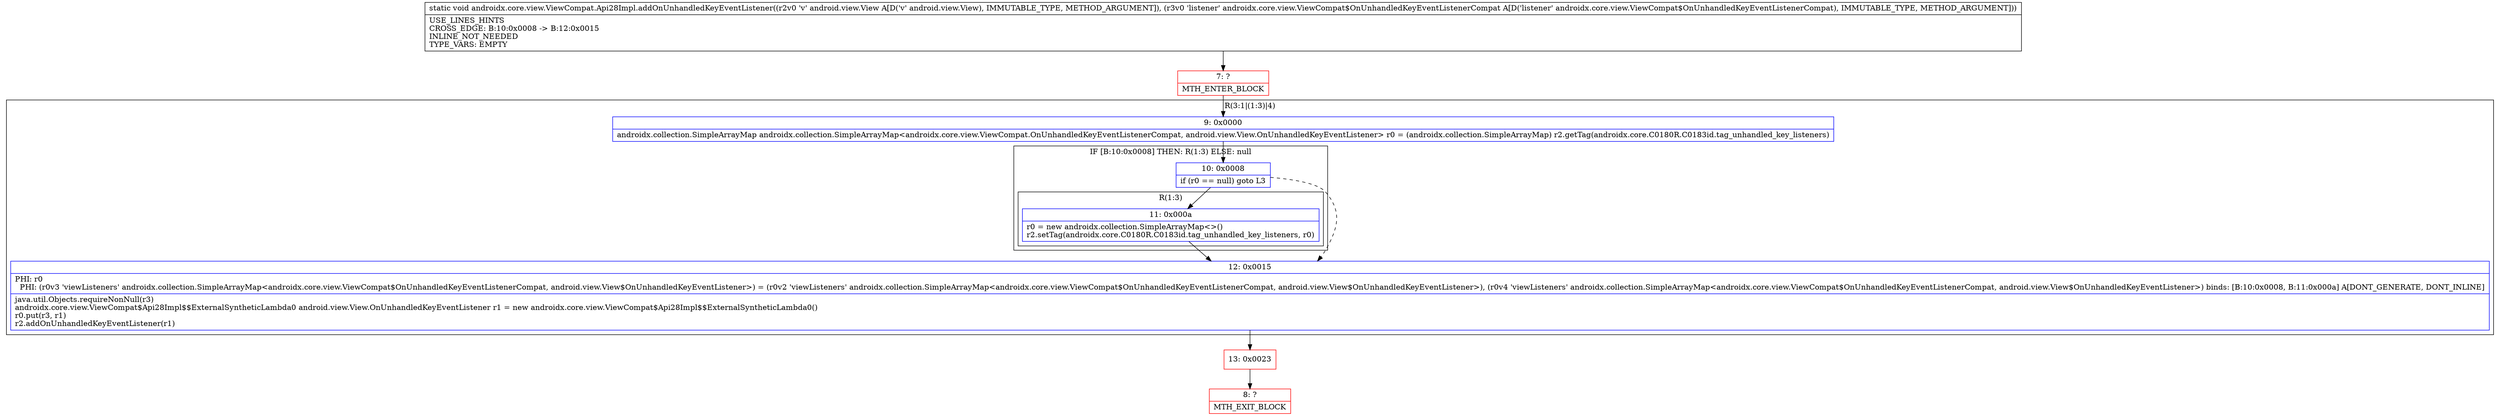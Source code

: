 digraph "CFG forandroidx.core.view.ViewCompat.Api28Impl.addOnUnhandledKeyEventListener(Landroid\/view\/View;Landroidx\/core\/view\/ViewCompat$OnUnhandledKeyEventListenerCompat;)V" {
subgraph cluster_Region_255183475 {
label = "R(3:1|(1:3)|4)";
node [shape=record,color=blue];
Node_9 [shape=record,label="{9\:\ 0x0000|androidx.collection.SimpleArrayMap androidx.collection.SimpleArrayMap\<androidx.core.view.ViewCompat.OnUnhandledKeyEventListenerCompat, android.view.View.OnUnhandledKeyEventListener\> r0 = (androidx.collection.SimpleArrayMap) r2.getTag(androidx.core.C0180R.C0183id.tag_unhandled_key_listeners)\l}"];
subgraph cluster_IfRegion_786074206 {
label = "IF [B:10:0x0008] THEN: R(1:3) ELSE: null";
node [shape=record,color=blue];
Node_10 [shape=record,label="{10\:\ 0x0008|if (r0 == null) goto L3\l}"];
subgraph cluster_Region_1013672878 {
label = "R(1:3)";
node [shape=record,color=blue];
Node_11 [shape=record,label="{11\:\ 0x000a|r0 = new androidx.collection.SimpleArrayMap\<\>()\lr2.setTag(androidx.core.C0180R.C0183id.tag_unhandled_key_listeners, r0)\l}"];
}
}
Node_12 [shape=record,label="{12\:\ 0x0015|PHI: r0 \l  PHI: (r0v3 'viewListeners' androidx.collection.SimpleArrayMap\<androidx.core.view.ViewCompat$OnUnhandledKeyEventListenerCompat, android.view.View$OnUnhandledKeyEventListener\>) = (r0v2 'viewListeners' androidx.collection.SimpleArrayMap\<androidx.core.view.ViewCompat$OnUnhandledKeyEventListenerCompat, android.view.View$OnUnhandledKeyEventListener\>), (r0v4 'viewListeners' androidx.collection.SimpleArrayMap\<androidx.core.view.ViewCompat$OnUnhandledKeyEventListenerCompat, android.view.View$OnUnhandledKeyEventListener\>) binds: [B:10:0x0008, B:11:0x000a] A[DONT_GENERATE, DONT_INLINE]\l|java.util.Objects.requireNonNull(r3)\landroidx.core.view.ViewCompat$Api28Impl$$ExternalSyntheticLambda0 android.view.View.OnUnhandledKeyEventListener r1 = new androidx.core.view.ViewCompat$Api28Impl$$ExternalSyntheticLambda0()\lr0.put(r3, r1)\lr2.addOnUnhandledKeyEventListener(r1)\l}"];
}
Node_7 [shape=record,color=red,label="{7\:\ ?|MTH_ENTER_BLOCK\l}"];
Node_13 [shape=record,color=red,label="{13\:\ 0x0023}"];
Node_8 [shape=record,color=red,label="{8\:\ ?|MTH_EXIT_BLOCK\l}"];
MethodNode[shape=record,label="{static void androidx.core.view.ViewCompat.Api28Impl.addOnUnhandledKeyEventListener((r2v0 'v' android.view.View A[D('v' android.view.View), IMMUTABLE_TYPE, METHOD_ARGUMENT]), (r3v0 'listener' androidx.core.view.ViewCompat$OnUnhandledKeyEventListenerCompat A[D('listener' androidx.core.view.ViewCompat$OnUnhandledKeyEventListenerCompat), IMMUTABLE_TYPE, METHOD_ARGUMENT]))  | USE_LINES_HINTS\lCROSS_EDGE: B:10:0x0008 \-\> B:12:0x0015\lINLINE_NOT_NEEDED\lTYPE_VARS: EMPTY\l}"];
MethodNode -> Node_7;Node_9 -> Node_10;
Node_10 -> Node_11;
Node_10 -> Node_12[style=dashed];
Node_11 -> Node_12;
Node_12 -> Node_13;
Node_7 -> Node_9;
Node_13 -> Node_8;
}


